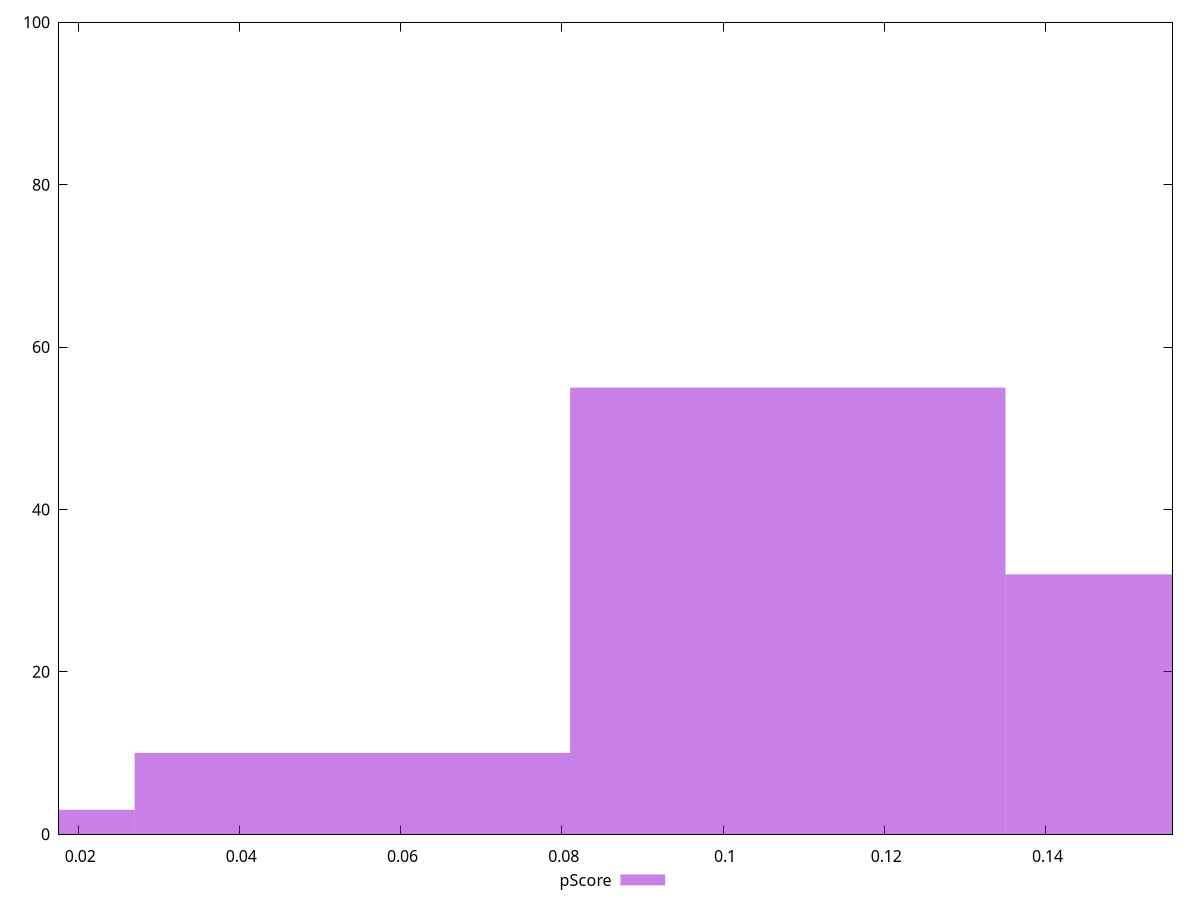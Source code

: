 reset

$pScore <<EOF
0.10803316133661274 55
0.05401658066830637 10
0 3
0.16204974200491912 32
EOF

set key outside below
set boxwidth 0.05401658066830637
set xrange [0.01762691486570439:0.15575717398606526]
set yrange [0:100]
set trange [0:100]
set style fill transparent solid 0.5 noborder
set terminal svg size 640, 490 enhanced background rgb 'white'
set output "report_00009_2021-02-08T22-37-41.559Z/max-potential-fid/samples/pages+cached/pScore/histogram.svg"

plot $pScore title "pScore" with boxes

reset
